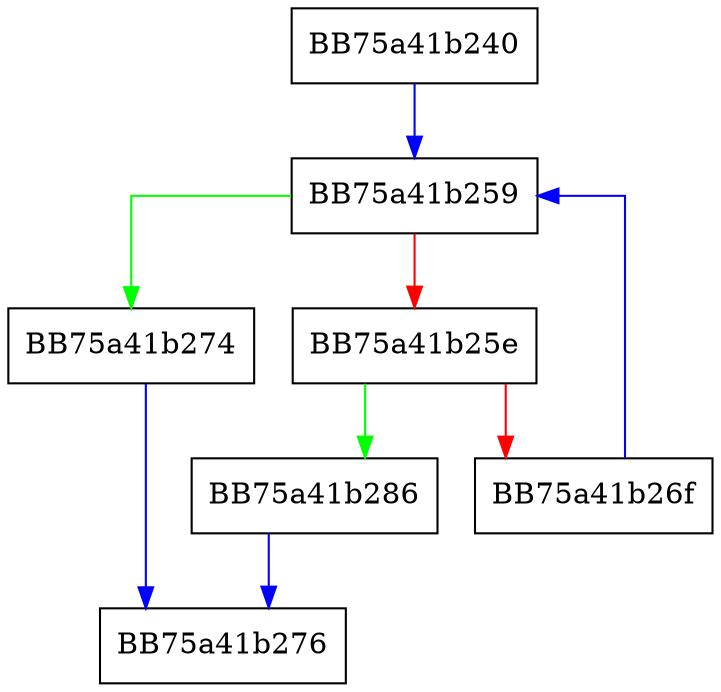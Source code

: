 digraph GetSubString {
  node [shape="box"];
  graph [splines=ortho];
  BB75a41b240 -> BB75a41b259 [color="blue"];
  BB75a41b259 -> BB75a41b274 [color="green"];
  BB75a41b259 -> BB75a41b25e [color="red"];
  BB75a41b25e -> BB75a41b286 [color="green"];
  BB75a41b25e -> BB75a41b26f [color="red"];
  BB75a41b26f -> BB75a41b259 [color="blue"];
  BB75a41b274 -> BB75a41b276 [color="blue"];
  BB75a41b286 -> BB75a41b276 [color="blue"];
}